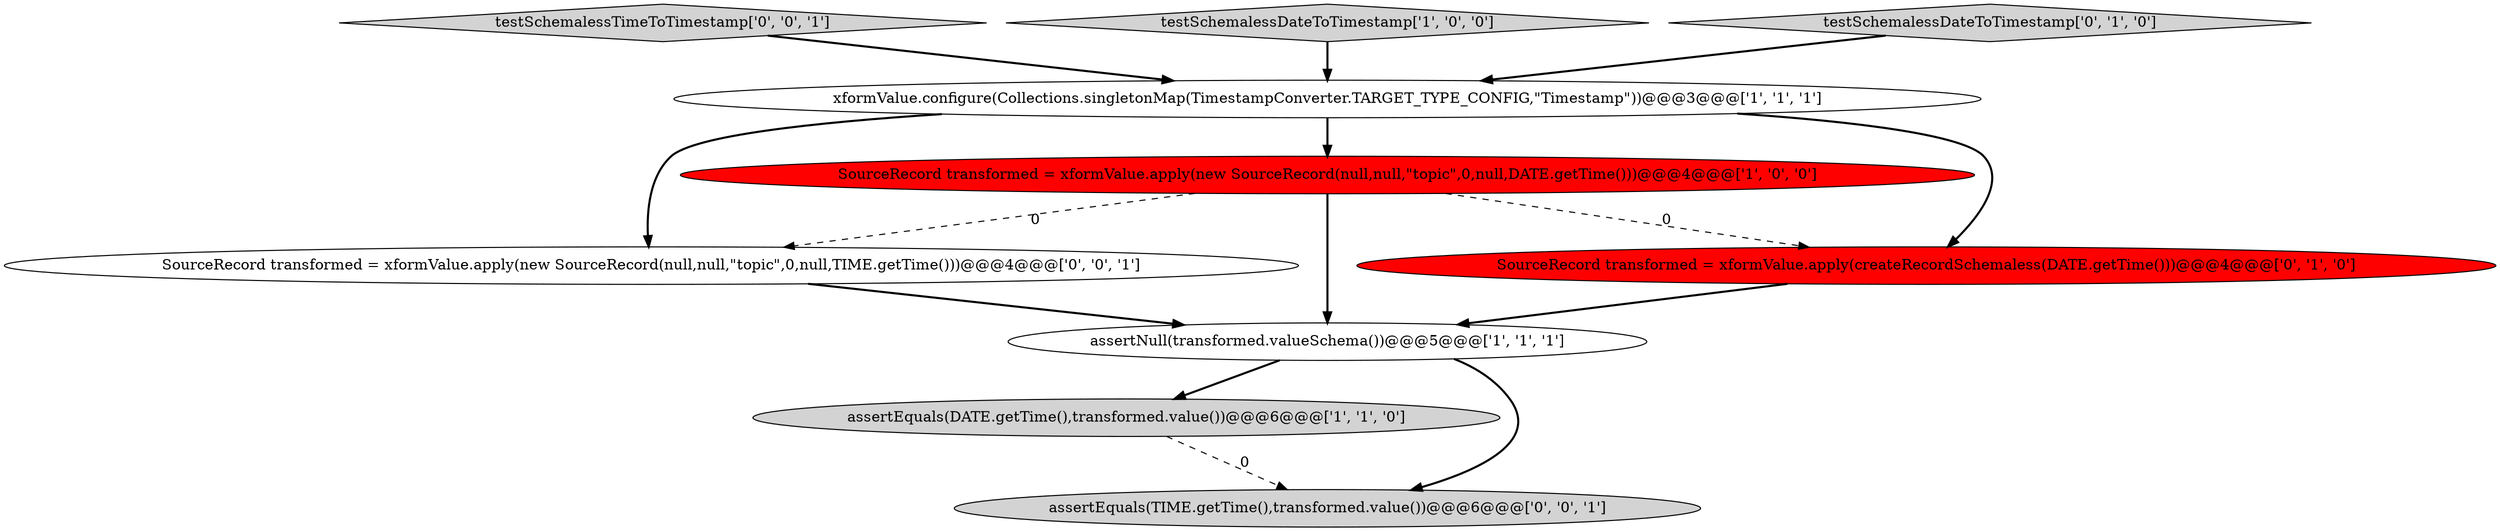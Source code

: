 digraph {
2 [style = filled, label = "assertEquals(DATE.getTime(),transformed.value())@@@6@@@['1', '1', '0']", fillcolor = lightgray, shape = ellipse image = "AAA0AAABBB1BBB"];
7 [style = filled, label = "SourceRecord transformed = xformValue.apply(new SourceRecord(null,null,\"topic\",0,null,TIME.getTime()))@@@4@@@['0', '0', '1']", fillcolor = white, shape = ellipse image = "AAA0AAABBB3BBB"];
6 [style = filled, label = "SourceRecord transformed = xformValue.apply(createRecordSchemaless(DATE.getTime()))@@@4@@@['0', '1', '0']", fillcolor = red, shape = ellipse image = "AAA1AAABBB2BBB"];
9 [style = filled, label = "testSchemalessTimeToTimestamp['0', '0', '1']", fillcolor = lightgray, shape = diamond image = "AAA0AAABBB3BBB"];
8 [style = filled, label = "assertEquals(TIME.getTime(),transformed.value())@@@6@@@['0', '0', '1']", fillcolor = lightgray, shape = ellipse image = "AAA0AAABBB3BBB"];
1 [style = filled, label = "testSchemalessDateToTimestamp['1', '0', '0']", fillcolor = lightgray, shape = diamond image = "AAA0AAABBB1BBB"];
4 [style = filled, label = "SourceRecord transformed = xformValue.apply(new SourceRecord(null,null,\"topic\",0,null,DATE.getTime()))@@@4@@@['1', '0', '0']", fillcolor = red, shape = ellipse image = "AAA1AAABBB1BBB"];
3 [style = filled, label = "xformValue.configure(Collections.singletonMap(TimestampConverter.TARGET_TYPE_CONFIG,\"Timestamp\"))@@@3@@@['1', '1', '1']", fillcolor = white, shape = ellipse image = "AAA0AAABBB1BBB"];
5 [style = filled, label = "testSchemalessDateToTimestamp['0', '1', '0']", fillcolor = lightgray, shape = diamond image = "AAA0AAABBB2BBB"];
0 [style = filled, label = "assertNull(transformed.valueSchema())@@@5@@@['1', '1', '1']", fillcolor = white, shape = ellipse image = "AAA0AAABBB1BBB"];
1->3 [style = bold, label=""];
5->3 [style = bold, label=""];
9->3 [style = bold, label=""];
3->6 [style = bold, label=""];
7->0 [style = bold, label=""];
6->0 [style = bold, label=""];
3->7 [style = bold, label=""];
4->6 [style = dashed, label="0"];
4->7 [style = dashed, label="0"];
3->4 [style = bold, label=""];
2->8 [style = dashed, label="0"];
4->0 [style = bold, label=""];
0->2 [style = bold, label=""];
0->8 [style = bold, label=""];
}
